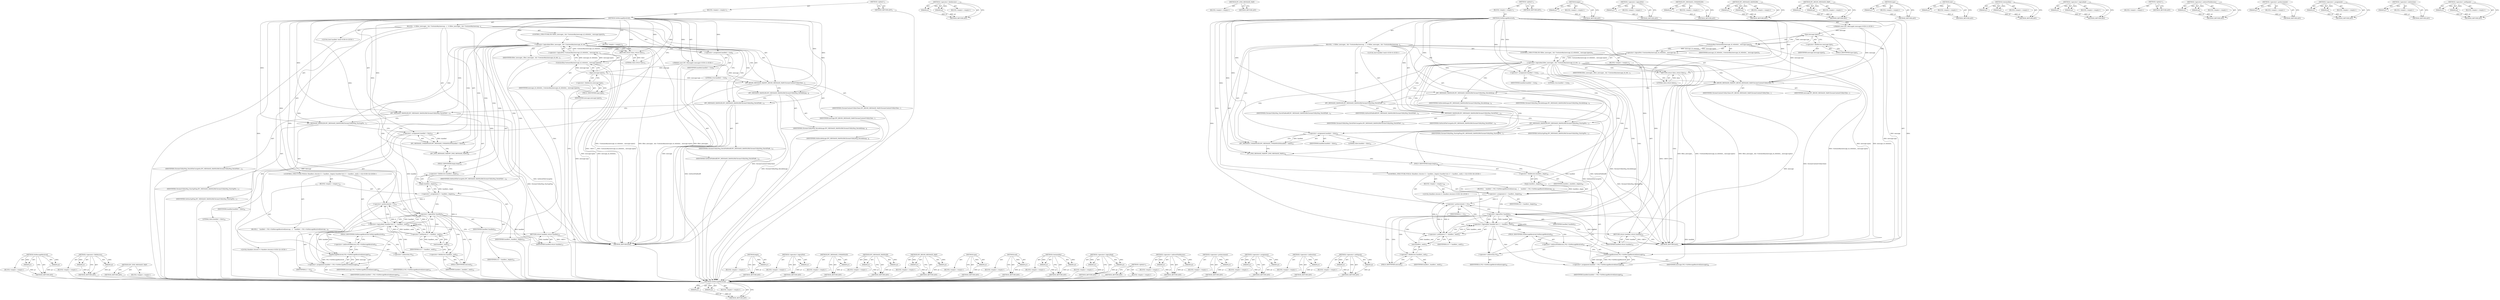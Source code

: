 digraph "&lt;operator&gt;.notEquals" {
vulnerable_162 [label=<(METHOD,OnMessageReceived)>];
vulnerable_163 [label=<(PARAM,p1)>];
vulnerable_164 [label=<(PARAM,p2)>];
vulnerable_165 [label=<(BLOCK,&lt;empty&gt;,&lt;empty&gt;)>];
vulnerable_166 [label=<(METHOD_RETURN,ANY)>];
vulnerable_118 [label=<(METHOD,&lt;operator&gt;.fieldAccess)>];
vulnerable_119 [label=<(PARAM,p1)>];
vulnerable_120 [label=<(PARAM,p2)>];
vulnerable_121 [label=<(BLOCK,&lt;empty&gt;,&lt;empty&gt;)>];
vulnerable_122 [label=<(METHOD_RETURN,ANY)>];
vulnerable_142 [label=<(METHOD,IPC_END_MESSAGE_MAP)>];
vulnerable_143 [label=<(BLOCK,&lt;empty&gt;,&lt;empty&gt;)>];
vulnerable_144 [label=<(METHOD_RETURN,ANY)>];
vulnerable_6 [label=<(METHOD,&lt;global&gt;)<SUB>1</SUB>>];
vulnerable_7 [label=<(BLOCK,&lt;empty&gt;,&lt;empty&gt;)<SUB>1</SUB>>];
vulnerable_8 [label=<(METHOD,OnMessageReceived)<SUB>1</SUB>>];
vulnerable_9 [label="<(PARAM,const IPC::Message&amp; message)<SUB>2</SUB>>"];
vulnerable_10 [label=<(BLOCK,{
  if (filter_messages_ &amp;&amp; !ContainsKey(messag...,{
  if (filter_messages_ &amp;&amp; !ContainsKey(messag...)<SUB>2</SUB>>];
vulnerable_11 [label=<(CONTROL_STRUCTURE,IF,if (filter_messages_ &amp;&amp; !ContainsKey(message_id_whitelist_, message.type())))<SUB>3</SUB>>];
vulnerable_12 [label=<(&lt;operator&gt;.logicalAnd,filter_messages_ &amp;&amp; !ContainsKey(message_id_whi...)<SUB>3</SUB>>];
vulnerable_13 [label=<(IDENTIFIER,filter_messages_,filter_messages_ &amp;&amp; !ContainsKey(message_id_whi...)<SUB>3</SUB>>];
vulnerable_14 [label=<(&lt;operator&gt;.logicalNot,!ContainsKey(message_id_whitelist_, message.typ...)<SUB>3</SUB>>];
vulnerable_15 [label=<(ContainsKey,ContainsKey(message_id_whitelist_, message.type()))<SUB>3</SUB>>];
vulnerable_16 [label=<(IDENTIFIER,message_id_whitelist_,ContainsKey(message_id_whitelist_, message.type()))<SUB>3</SUB>>];
vulnerable_17 [label=<(type,message.type())<SUB>3</SUB>>];
vulnerable_18 [label=<(&lt;operator&gt;.fieldAccess,message.type)<SUB>3</SUB>>];
vulnerable_19 [label=<(IDENTIFIER,message,message.type())<SUB>3</SUB>>];
vulnerable_20 [label=<(FIELD_IDENTIFIER,type,type)<SUB>3</SUB>>];
vulnerable_21 [label=<(BLOCK,&lt;empty&gt;,&lt;empty&gt;)<SUB>4</SUB>>];
vulnerable_22 [label=<(RETURN,return false;,return false;)<SUB>4</SUB>>];
vulnerable_23 [label=<(LITERAL,false,return false;)<SUB>4</SUB>>];
vulnerable_24 [label="<(LOCAL,bool handled: bool)<SUB>6</SUB>>"];
vulnerable_25 [label=<(&lt;operator&gt;.assignment,handled = true)<SUB>6</SUB>>];
vulnerable_26 [label=<(IDENTIFIER,handled,handled = true)<SUB>6</SUB>>];
vulnerable_27 [label=<(LITERAL,true,handled = true)<SUB>6</SUB>>];
vulnerable_28 [label=<(IPC_BEGIN_MESSAGE_MAP,IPC_BEGIN_MESSAGE_MAP(ChromeContentUtilityClien...)<SUB>7</SUB>>];
vulnerable_29 [label=<(IDENTIFIER,ChromeContentUtilityClient,IPC_BEGIN_MESSAGE_MAP(ChromeContentUtilityClien...)<SUB>7</SUB>>];
vulnerable_30 [label=<(IDENTIFIER,message,IPC_BEGIN_MESSAGE_MAP(ChromeContentUtilityClien...)<SUB>7</SUB>>];
vulnerable_31 [label=<(IPC_MESSAGE_HANDLER,IPC_MESSAGE_HANDLER(ChromeUtilityMsg_DecodeImag...)<SUB>8</SUB>>];
vulnerable_32 [label=<(IDENTIFIER,ChromeUtilityMsg_DecodeImage,IPC_MESSAGE_HANDLER(ChromeUtilityMsg_DecodeImag...)<SUB>8</SUB>>];
vulnerable_33 [label=<(IDENTIFIER,OnDecodeImage,IPC_MESSAGE_HANDLER(ChromeUtilityMsg_DecodeImag...)<SUB>8</SUB>>];
vulnerable_34 [label=<(IPC_MESSAGE_HANDLER,IPC_MESSAGE_HANDLER(ChromeUtilityMsg_PatchFileB...)<SUB>13</SUB>>];
vulnerable_35 [label=<(IDENTIFIER,ChromeUtilityMsg_PatchFileBsdiff,IPC_MESSAGE_HANDLER(ChromeUtilityMsg_PatchFileB...)<SUB>13</SUB>>];
vulnerable_36 [label=<(IDENTIFIER,OnPatchFileBsdiff,IPC_MESSAGE_HANDLER(ChromeUtilityMsg_PatchFileB...)<SUB>14</SUB>>];
vulnerable_37 [label=<(IPC_MESSAGE_HANDLER,IPC_MESSAGE_HANDLER(ChromeUtilityMsg_PatchFileC...)<SUB>15</SUB>>];
vulnerable_38 [label=<(IDENTIFIER,ChromeUtilityMsg_PatchFileCourgette,IPC_MESSAGE_HANDLER(ChromeUtilityMsg_PatchFileC...)<SUB>15</SUB>>];
vulnerable_39 [label=<(IDENTIFIER,OnPatchFileCourgette,IPC_MESSAGE_HANDLER(ChromeUtilityMsg_PatchFileC...)<SUB>16</SUB>>];
vulnerable_40 [label=<(IPC_MESSAGE_HANDLER,IPC_MESSAGE_HANDLER(ChromeUtilityMsg_StartupPin...)<SUB>17</SUB>>];
vulnerable_41 [label=<(IDENTIFIER,ChromeUtilityMsg_StartupPing,IPC_MESSAGE_HANDLER(ChromeUtilityMsg_StartupPin...)<SUB>17</SUB>>];
vulnerable_42 [label=<(IDENTIFIER,OnStartupPing,IPC_MESSAGE_HANDLER(ChromeUtilityMsg_StartupPin...)<SUB>17</SUB>>];
vulnerable_43 [label=<(IPC_MESSAGE_UNHANDLED,IPC_MESSAGE_UNHANDLED(handled = false))<SUB>29</SUB>>];
vulnerable_44 [label=<(&lt;operator&gt;.assignment,handled = false)<SUB>29</SUB>>];
vulnerable_45 [label=<(IDENTIFIER,handled,handled = false)<SUB>29</SUB>>];
vulnerable_46 [label=<(LITERAL,false,handled = false)<SUB>29</SUB>>];
vulnerable_47 [label=<(IPC_END_MESSAGE_MAP,IPC_END_MESSAGE_MAP())<SUB>30</SUB>>];
vulnerable_48 [label="<(CONTROL_STRUCTURE,FOR,for (Handlers::iterator it = handlers_.begin();!handled &amp;&amp; it != handlers_.end();++it))<SUB>32</SUB>>"];
vulnerable_49 [label=<(BLOCK,&lt;empty&gt;,&lt;empty&gt;)<SUB>32</SUB>>];
vulnerable_50 [label="<(LOCAL,Handlers.iterator it: Handlers.iterator)<SUB>32</SUB>>"];
vulnerable_51 [label=<(&lt;operator&gt;.assignment,it = handlers_.begin())<SUB>32</SUB>>];
vulnerable_52 [label=<(IDENTIFIER,it,it = handlers_.begin())<SUB>32</SUB>>];
vulnerable_53 [label=<(begin,handlers_.begin())<SUB>32</SUB>>];
vulnerable_54 [label=<(&lt;operator&gt;.fieldAccess,handlers_.begin)<SUB>32</SUB>>];
vulnerable_55 [label=<(IDENTIFIER,handlers_,handlers_.begin())<SUB>32</SUB>>];
vulnerable_56 [label=<(FIELD_IDENTIFIER,begin,begin)<SUB>32</SUB>>];
vulnerable_57 [label=<(&lt;operator&gt;.logicalAnd,!handled &amp;&amp; it != handlers_.end())<SUB>33</SUB>>];
vulnerable_58 [label=<(&lt;operator&gt;.logicalNot,!handled)<SUB>33</SUB>>];
vulnerable_59 [label=<(IDENTIFIER,handled,!handled)<SUB>33</SUB>>];
vulnerable_60 [label=<(&lt;operator&gt;.notEquals,it != handlers_.end())<SUB>33</SUB>>];
vulnerable_61 [label=<(IDENTIFIER,it,it != handlers_.end())<SUB>33</SUB>>];
vulnerable_62 [label=<(end,handlers_.end())<SUB>33</SUB>>];
vulnerable_63 [label=<(&lt;operator&gt;.fieldAccess,handlers_.end)<SUB>33</SUB>>];
vulnerable_64 [label=<(IDENTIFIER,handlers_,handlers_.end())<SUB>33</SUB>>];
vulnerable_65 [label=<(FIELD_IDENTIFIER,end,end)<SUB>33</SUB>>];
vulnerable_66 [label=<(&lt;operator&gt;.preIncrement,++it)<SUB>33</SUB>>];
vulnerable_67 [label=<(IDENTIFIER,it,++it)<SUB>33</SUB>>];
vulnerable_68 [label=<(BLOCK,{
    handled = (*it)-&gt;OnMessageReceived(messag...,{
    handled = (*it)-&gt;OnMessageReceived(messag...)<SUB>33</SUB>>];
vulnerable_69 [label=<(&lt;operator&gt;.assignment,handled = (*it)-&gt;OnMessageReceived(message))<SUB>34</SUB>>];
vulnerable_70 [label=<(IDENTIFIER,handled,handled = (*it)-&gt;OnMessageReceived(message))<SUB>34</SUB>>];
vulnerable_71 [label=<(OnMessageReceived,(*it)-&gt;OnMessageReceived(message))<SUB>34</SUB>>];
vulnerable_72 [label=<(&lt;operator&gt;.indirectFieldAccess,(*it)-&gt;OnMessageReceived)<SUB>34</SUB>>];
vulnerable_73 [label=<(&lt;operator&gt;.indirection,*it)<SUB>34</SUB>>];
vulnerable_74 [label=<(IDENTIFIER,it,(*it)-&gt;OnMessageReceived(message))<SUB>34</SUB>>];
vulnerable_75 [label=<(FIELD_IDENTIFIER,OnMessageReceived,OnMessageReceived)<SUB>34</SUB>>];
vulnerable_76 [label=<(IDENTIFIER,message,(*it)-&gt;OnMessageReceived(message))<SUB>34</SUB>>];
vulnerable_77 [label=<(RETURN,return handled;,return handled;)<SUB>37</SUB>>];
vulnerable_78 [label=<(IDENTIFIER,handled,return handled;)<SUB>37</SUB>>];
vulnerable_79 [label=<(METHOD_RETURN,bool)<SUB>1</SUB>>];
vulnerable_81 [label=<(METHOD_RETURN,ANY)<SUB>1</SUB>>];
vulnerable_145 [label=<(METHOD,begin)>];
vulnerable_146 [label=<(PARAM,p1)>];
vulnerable_147 [label=<(BLOCK,&lt;empty&gt;,&lt;empty&gt;)>];
vulnerable_148 [label=<(METHOD_RETURN,ANY)>];
vulnerable_105 [label=<(METHOD,&lt;operator&gt;.logicalNot)>];
vulnerable_106 [label=<(PARAM,p1)>];
vulnerable_107 [label=<(BLOCK,&lt;empty&gt;,&lt;empty&gt;)>];
vulnerable_108 [label=<(METHOD_RETURN,ANY)>];
vulnerable_138 [label=<(METHOD,IPC_MESSAGE_UNHANDLED)>];
vulnerable_139 [label=<(PARAM,p1)>];
vulnerable_140 [label=<(BLOCK,&lt;empty&gt;,&lt;empty&gt;)>];
vulnerable_141 [label=<(METHOD_RETURN,ANY)>];
vulnerable_133 [label=<(METHOD,IPC_MESSAGE_HANDLER)>];
vulnerable_134 [label=<(PARAM,p1)>];
vulnerable_135 [label=<(PARAM,p2)>];
vulnerable_136 [label=<(BLOCK,&lt;empty&gt;,&lt;empty&gt;)>];
vulnerable_137 [label=<(METHOD_RETURN,ANY)>];
vulnerable_128 [label=<(METHOD,IPC_BEGIN_MESSAGE_MAP)>];
vulnerable_129 [label=<(PARAM,p1)>];
vulnerable_130 [label=<(PARAM,p2)>];
vulnerable_131 [label=<(BLOCK,&lt;empty&gt;,&lt;empty&gt;)>];
vulnerable_132 [label=<(METHOD_RETURN,ANY)>];
vulnerable_114 [label=<(METHOD,type)>];
vulnerable_115 [label=<(PARAM,p1)>];
vulnerable_116 [label=<(BLOCK,&lt;empty&gt;,&lt;empty&gt;)>];
vulnerable_117 [label=<(METHOD_RETURN,ANY)>];
vulnerable_154 [label=<(METHOD,end)>];
vulnerable_155 [label=<(PARAM,p1)>];
vulnerable_156 [label=<(BLOCK,&lt;empty&gt;,&lt;empty&gt;)>];
vulnerable_157 [label=<(METHOD_RETURN,ANY)>];
vulnerable_109 [label=<(METHOD,ContainsKey)>];
vulnerable_110 [label=<(PARAM,p1)>];
vulnerable_111 [label=<(PARAM,p2)>];
vulnerable_112 [label=<(BLOCK,&lt;empty&gt;,&lt;empty&gt;)>];
vulnerable_113 [label=<(METHOD_RETURN,ANY)>];
vulnerable_100 [label=<(METHOD,&lt;operator&gt;.logicalAnd)>];
vulnerable_101 [label=<(PARAM,p1)>];
vulnerable_102 [label=<(PARAM,p2)>];
vulnerable_103 [label=<(BLOCK,&lt;empty&gt;,&lt;empty&gt;)>];
vulnerable_104 [label=<(METHOD_RETURN,ANY)>];
vulnerable_94 [label=<(METHOD,&lt;global&gt;)<SUB>1</SUB>>];
vulnerable_95 [label=<(BLOCK,&lt;empty&gt;,&lt;empty&gt;)>];
vulnerable_96 [label=<(METHOD_RETURN,ANY)>];
vulnerable_167 [label=<(METHOD,&lt;operator&gt;.indirectFieldAccess)>];
vulnerable_168 [label=<(PARAM,p1)>];
vulnerable_169 [label=<(PARAM,p2)>];
vulnerable_170 [label=<(BLOCK,&lt;empty&gt;,&lt;empty&gt;)>];
vulnerable_171 [label=<(METHOD_RETURN,ANY)>];
vulnerable_158 [label=<(METHOD,&lt;operator&gt;.preIncrement)>];
vulnerable_159 [label=<(PARAM,p1)>];
vulnerable_160 [label=<(BLOCK,&lt;empty&gt;,&lt;empty&gt;)>];
vulnerable_161 [label=<(METHOD_RETURN,ANY)>];
vulnerable_123 [label=<(METHOD,&lt;operator&gt;.assignment)>];
vulnerable_124 [label=<(PARAM,p1)>];
vulnerable_125 [label=<(PARAM,p2)>];
vulnerable_126 [label=<(BLOCK,&lt;empty&gt;,&lt;empty&gt;)>];
vulnerable_127 [label=<(METHOD_RETURN,ANY)>];
vulnerable_172 [label=<(METHOD,&lt;operator&gt;.indirection)>];
vulnerable_173 [label=<(PARAM,p1)>];
vulnerable_174 [label=<(BLOCK,&lt;empty&gt;,&lt;empty&gt;)>];
vulnerable_175 [label=<(METHOD_RETURN,ANY)>];
vulnerable_149 [label=<(METHOD,&lt;operator&gt;.notEquals)>];
vulnerable_150 [label=<(PARAM,p1)>];
vulnerable_151 [label=<(PARAM,p2)>];
vulnerable_152 [label=<(BLOCK,&lt;empty&gt;,&lt;empty&gt;)>];
vulnerable_153 [label=<(METHOD_RETURN,ANY)>];
fixed_162 [label=<(METHOD,OnMessageReceived)>];
fixed_163 [label=<(PARAM,p1)>];
fixed_164 [label=<(PARAM,p2)>];
fixed_165 [label=<(BLOCK,&lt;empty&gt;,&lt;empty&gt;)>];
fixed_166 [label=<(METHOD_RETURN,ANY)>];
fixed_118 [label=<(METHOD,&lt;operator&gt;.fieldAccess)>];
fixed_119 [label=<(PARAM,p1)>];
fixed_120 [label=<(PARAM,p2)>];
fixed_121 [label=<(BLOCK,&lt;empty&gt;,&lt;empty&gt;)>];
fixed_122 [label=<(METHOD_RETURN,ANY)>];
fixed_142 [label=<(METHOD,IPC_END_MESSAGE_MAP)>];
fixed_143 [label=<(BLOCK,&lt;empty&gt;,&lt;empty&gt;)>];
fixed_144 [label=<(METHOD_RETURN,ANY)>];
fixed_6 [label=<(METHOD,&lt;global&gt;)<SUB>1</SUB>>];
fixed_7 [label=<(BLOCK,&lt;empty&gt;,&lt;empty&gt;)<SUB>1</SUB>>];
fixed_8 [label=<(METHOD,OnMessageReceived)<SUB>1</SUB>>];
fixed_9 [label="<(PARAM,const IPC::Message&amp; message)<SUB>2</SUB>>"];
fixed_10 [label=<(BLOCK,{
  if (filter_messages_ &amp;&amp; !ContainsKey(messag...,{
  if (filter_messages_ &amp;&amp; !ContainsKey(messag...)<SUB>2</SUB>>];
fixed_11 [label=<(CONTROL_STRUCTURE,IF,if (filter_messages_ &amp;&amp; !ContainsKey(message_id_whitelist_, message.type())))<SUB>3</SUB>>];
fixed_12 [label=<(&lt;operator&gt;.logicalAnd,filter_messages_ &amp;&amp; !ContainsKey(message_id_whi...)<SUB>3</SUB>>];
fixed_13 [label=<(IDENTIFIER,filter_messages_,filter_messages_ &amp;&amp; !ContainsKey(message_id_whi...)<SUB>3</SUB>>];
fixed_14 [label=<(&lt;operator&gt;.logicalNot,!ContainsKey(message_id_whitelist_, message.typ...)<SUB>3</SUB>>];
fixed_15 [label=<(ContainsKey,ContainsKey(message_id_whitelist_, message.type()))<SUB>3</SUB>>];
fixed_16 [label=<(IDENTIFIER,message_id_whitelist_,ContainsKey(message_id_whitelist_, message.type()))<SUB>3</SUB>>];
fixed_17 [label=<(type,message.type())<SUB>3</SUB>>];
fixed_18 [label=<(&lt;operator&gt;.fieldAccess,message.type)<SUB>3</SUB>>];
fixed_19 [label=<(IDENTIFIER,message,message.type())<SUB>3</SUB>>];
fixed_20 [label=<(FIELD_IDENTIFIER,type,type)<SUB>3</SUB>>];
fixed_21 [label=<(BLOCK,&lt;empty&gt;,&lt;empty&gt;)<SUB>4</SUB>>];
fixed_22 [label=<(RETURN,return false;,return false;)<SUB>4</SUB>>];
fixed_23 [label=<(LITERAL,false,return false;)<SUB>4</SUB>>];
fixed_24 [label="<(LOCAL,bool handled: bool)<SUB>6</SUB>>"];
fixed_25 [label=<(&lt;operator&gt;.assignment,handled = true)<SUB>6</SUB>>];
fixed_26 [label=<(IDENTIFIER,handled,handled = true)<SUB>6</SUB>>];
fixed_27 [label=<(LITERAL,true,handled = true)<SUB>6</SUB>>];
fixed_28 [label=<(IPC_BEGIN_MESSAGE_MAP,IPC_BEGIN_MESSAGE_MAP(ChromeContentUtilityClien...)<SUB>7</SUB>>];
fixed_29 [label=<(IDENTIFIER,ChromeContentUtilityClient,IPC_BEGIN_MESSAGE_MAP(ChromeContentUtilityClien...)<SUB>7</SUB>>];
fixed_30 [label=<(IDENTIFIER,message,IPC_BEGIN_MESSAGE_MAP(ChromeContentUtilityClien...)<SUB>7</SUB>>];
fixed_31 [label=<(IPC_MESSAGE_HANDLER,IPC_MESSAGE_HANDLER(ChromeUtilityMsg_DecodeImag...)<SUB>8</SUB>>];
fixed_32 [label=<(IDENTIFIER,ChromeUtilityMsg_DecodeImage,IPC_MESSAGE_HANDLER(ChromeUtilityMsg_DecodeImag...)<SUB>8</SUB>>];
fixed_33 [label=<(IDENTIFIER,OnDecodeImage,IPC_MESSAGE_HANDLER(ChromeUtilityMsg_DecodeImag...)<SUB>8</SUB>>];
fixed_34 [label=<(IPC_MESSAGE_HANDLER,IPC_MESSAGE_HANDLER(ChromeUtilityMsg_PatchFileB...)<SUB>13</SUB>>];
fixed_35 [label=<(IDENTIFIER,ChromeUtilityMsg_PatchFileBsdiff,IPC_MESSAGE_HANDLER(ChromeUtilityMsg_PatchFileB...)<SUB>13</SUB>>];
fixed_36 [label=<(IDENTIFIER,OnPatchFileBsdiff,IPC_MESSAGE_HANDLER(ChromeUtilityMsg_PatchFileB...)<SUB>14</SUB>>];
fixed_37 [label=<(IPC_MESSAGE_HANDLER,IPC_MESSAGE_HANDLER(ChromeUtilityMsg_PatchFileC...)<SUB>15</SUB>>];
fixed_38 [label=<(IDENTIFIER,ChromeUtilityMsg_PatchFileCourgette,IPC_MESSAGE_HANDLER(ChromeUtilityMsg_PatchFileC...)<SUB>15</SUB>>];
fixed_39 [label=<(IDENTIFIER,OnPatchFileCourgette,IPC_MESSAGE_HANDLER(ChromeUtilityMsg_PatchFileC...)<SUB>16</SUB>>];
fixed_40 [label=<(IPC_MESSAGE_HANDLER,IPC_MESSAGE_HANDLER(ChromeUtilityMsg_StartupPin...)<SUB>17</SUB>>];
fixed_41 [label=<(IDENTIFIER,ChromeUtilityMsg_StartupPing,IPC_MESSAGE_HANDLER(ChromeUtilityMsg_StartupPin...)<SUB>17</SUB>>];
fixed_42 [label=<(IDENTIFIER,OnStartupPing,IPC_MESSAGE_HANDLER(ChromeUtilityMsg_StartupPin...)<SUB>17</SUB>>];
fixed_43 [label=<(IPC_MESSAGE_UNHANDLED,IPC_MESSAGE_UNHANDLED(handled = false))<SUB>33</SUB>>];
fixed_44 [label=<(&lt;operator&gt;.assignment,handled = false)<SUB>33</SUB>>];
fixed_45 [label=<(IDENTIFIER,handled,handled = false)<SUB>33</SUB>>];
fixed_46 [label=<(LITERAL,false,handled = false)<SUB>33</SUB>>];
fixed_47 [label=<(IPC_END_MESSAGE_MAP,IPC_END_MESSAGE_MAP())<SUB>34</SUB>>];
fixed_48 [label="<(CONTROL_STRUCTURE,FOR,for (Handlers::iterator it = handlers_.begin();!handled &amp;&amp; it != handlers_.end();++it))<SUB>36</SUB>>"];
fixed_49 [label=<(BLOCK,&lt;empty&gt;,&lt;empty&gt;)<SUB>36</SUB>>];
fixed_50 [label="<(LOCAL,Handlers.iterator it: Handlers.iterator)<SUB>36</SUB>>"];
fixed_51 [label=<(&lt;operator&gt;.assignment,it = handlers_.begin())<SUB>36</SUB>>];
fixed_52 [label=<(IDENTIFIER,it,it = handlers_.begin())<SUB>36</SUB>>];
fixed_53 [label=<(begin,handlers_.begin())<SUB>36</SUB>>];
fixed_54 [label=<(&lt;operator&gt;.fieldAccess,handlers_.begin)<SUB>36</SUB>>];
fixed_55 [label=<(IDENTIFIER,handlers_,handlers_.begin())<SUB>36</SUB>>];
fixed_56 [label=<(FIELD_IDENTIFIER,begin,begin)<SUB>36</SUB>>];
fixed_57 [label=<(&lt;operator&gt;.logicalAnd,!handled &amp;&amp; it != handlers_.end())<SUB>37</SUB>>];
fixed_58 [label=<(&lt;operator&gt;.logicalNot,!handled)<SUB>37</SUB>>];
fixed_59 [label=<(IDENTIFIER,handled,!handled)<SUB>37</SUB>>];
fixed_60 [label=<(&lt;operator&gt;.notEquals,it != handlers_.end())<SUB>37</SUB>>];
fixed_61 [label=<(IDENTIFIER,it,it != handlers_.end())<SUB>37</SUB>>];
fixed_62 [label=<(end,handlers_.end())<SUB>37</SUB>>];
fixed_63 [label=<(&lt;operator&gt;.fieldAccess,handlers_.end)<SUB>37</SUB>>];
fixed_64 [label=<(IDENTIFIER,handlers_,handlers_.end())<SUB>37</SUB>>];
fixed_65 [label=<(FIELD_IDENTIFIER,end,end)<SUB>37</SUB>>];
fixed_66 [label=<(&lt;operator&gt;.preIncrement,++it)<SUB>37</SUB>>];
fixed_67 [label=<(IDENTIFIER,it,++it)<SUB>37</SUB>>];
fixed_68 [label=<(BLOCK,{
    handled = (*it)-&gt;OnMessageReceived(messag...,{
    handled = (*it)-&gt;OnMessageReceived(messag...)<SUB>37</SUB>>];
fixed_69 [label=<(&lt;operator&gt;.assignment,handled = (*it)-&gt;OnMessageReceived(message))<SUB>38</SUB>>];
fixed_70 [label=<(IDENTIFIER,handled,handled = (*it)-&gt;OnMessageReceived(message))<SUB>38</SUB>>];
fixed_71 [label=<(OnMessageReceived,(*it)-&gt;OnMessageReceived(message))<SUB>38</SUB>>];
fixed_72 [label=<(&lt;operator&gt;.indirectFieldAccess,(*it)-&gt;OnMessageReceived)<SUB>38</SUB>>];
fixed_73 [label=<(&lt;operator&gt;.indirection,*it)<SUB>38</SUB>>];
fixed_74 [label=<(IDENTIFIER,it,(*it)-&gt;OnMessageReceived(message))<SUB>38</SUB>>];
fixed_75 [label=<(FIELD_IDENTIFIER,OnMessageReceived,OnMessageReceived)<SUB>38</SUB>>];
fixed_76 [label=<(IDENTIFIER,message,(*it)-&gt;OnMessageReceived(message))<SUB>38</SUB>>];
fixed_77 [label=<(RETURN,return handled;,return handled;)<SUB>41</SUB>>];
fixed_78 [label=<(IDENTIFIER,handled,return handled;)<SUB>41</SUB>>];
fixed_79 [label=<(METHOD_RETURN,bool)<SUB>1</SUB>>];
fixed_81 [label=<(METHOD_RETURN,ANY)<SUB>1</SUB>>];
fixed_145 [label=<(METHOD,begin)>];
fixed_146 [label=<(PARAM,p1)>];
fixed_147 [label=<(BLOCK,&lt;empty&gt;,&lt;empty&gt;)>];
fixed_148 [label=<(METHOD_RETURN,ANY)>];
fixed_105 [label=<(METHOD,&lt;operator&gt;.logicalNot)>];
fixed_106 [label=<(PARAM,p1)>];
fixed_107 [label=<(BLOCK,&lt;empty&gt;,&lt;empty&gt;)>];
fixed_108 [label=<(METHOD_RETURN,ANY)>];
fixed_138 [label=<(METHOD,IPC_MESSAGE_UNHANDLED)>];
fixed_139 [label=<(PARAM,p1)>];
fixed_140 [label=<(BLOCK,&lt;empty&gt;,&lt;empty&gt;)>];
fixed_141 [label=<(METHOD_RETURN,ANY)>];
fixed_133 [label=<(METHOD,IPC_MESSAGE_HANDLER)>];
fixed_134 [label=<(PARAM,p1)>];
fixed_135 [label=<(PARAM,p2)>];
fixed_136 [label=<(BLOCK,&lt;empty&gt;,&lt;empty&gt;)>];
fixed_137 [label=<(METHOD_RETURN,ANY)>];
fixed_128 [label=<(METHOD,IPC_BEGIN_MESSAGE_MAP)>];
fixed_129 [label=<(PARAM,p1)>];
fixed_130 [label=<(PARAM,p2)>];
fixed_131 [label=<(BLOCK,&lt;empty&gt;,&lt;empty&gt;)>];
fixed_132 [label=<(METHOD_RETURN,ANY)>];
fixed_114 [label=<(METHOD,type)>];
fixed_115 [label=<(PARAM,p1)>];
fixed_116 [label=<(BLOCK,&lt;empty&gt;,&lt;empty&gt;)>];
fixed_117 [label=<(METHOD_RETURN,ANY)>];
fixed_154 [label=<(METHOD,end)>];
fixed_155 [label=<(PARAM,p1)>];
fixed_156 [label=<(BLOCK,&lt;empty&gt;,&lt;empty&gt;)>];
fixed_157 [label=<(METHOD_RETURN,ANY)>];
fixed_109 [label=<(METHOD,ContainsKey)>];
fixed_110 [label=<(PARAM,p1)>];
fixed_111 [label=<(PARAM,p2)>];
fixed_112 [label=<(BLOCK,&lt;empty&gt;,&lt;empty&gt;)>];
fixed_113 [label=<(METHOD_RETURN,ANY)>];
fixed_100 [label=<(METHOD,&lt;operator&gt;.logicalAnd)>];
fixed_101 [label=<(PARAM,p1)>];
fixed_102 [label=<(PARAM,p2)>];
fixed_103 [label=<(BLOCK,&lt;empty&gt;,&lt;empty&gt;)>];
fixed_104 [label=<(METHOD_RETURN,ANY)>];
fixed_94 [label=<(METHOD,&lt;global&gt;)<SUB>1</SUB>>];
fixed_95 [label=<(BLOCK,&lt;empty&gt;,&lt;empty&gt;)>];
fixed_96 [label=<(METHOD_RETURN,ANY)>];
fixed_167 [label=<(METHOD,&lt;operator&gt;.indirectFieldAccess)>];
fixed_168 [label=<(PARAM,p1)>];
fixed_169 [label=<(PARAM,p2)>];
fixed_170 [label=<(BLOCK,&lt;empty&gt;,&lt;empty&gt;)>];
fixed_171 [label=<(METHOD_RETURN,ANY)>];
fixed_158 [label=<(METHOD,&lt;operator&gt;.preIncrement)>];
fixed_159 [label=<(PARAM,p1)>];
fixed_160 [label=<(BLOCK,&lt;empty&gt;,&lt;empty&gt;)>];
fixed_161 [label=<(METHOD_RETURN,ANY)>];
fixed_123 [label=<(METHOD,&lt;operator&gt;.assignment)>];
fixed_124 [label=<(PARAM,p1)>];
fixed_125 [label=<(PARAM,p2)>];
fixed_126 [label=<(BLOCK,&lt;empty&gt;,&lt;empty&gt;)>];
fixed_127 [label=<(METHOD_RETURN,ANY)>];
fixed_172 [label=<(METHOD,&lt;operator&gt;.indirection)>];
fixed_173 [label=<(PARAM,p1)>];
fixed_174 [label=<(BLOCK,&lt;empty&gt;,&lt;empty&gt;)>];
fixed_175 [label=<(METHOD_RETURN,ANY)>];
fixed_149 [label=<(METHOD,&lt;operator&gt;.notEquals)>];
fixed_150 [label=<(PARAM,p1)>];
fixed_151 [label=<(PARAM,p2)>];
fixed_152 [label=<(BLOCK,&lt;empty&gt;,&lt;empty&gt;)>];
fixed_153 [label=<(METHOD_RETURN,ANY)>];
vulnerable_162 -> vulnerable_163  [key=0, label="AST: "];
vulnerable_162 -> vulnerable_163  [key=1, label="DDG: "];
vulnerable_162 -> vulnerable_165  [key=0, label="AST: "];
vulnerable_162 -> vulnerable_164  [key=0, label="AST: "];
vulnerable_162 -> vulnerable_164  [key=1, label="DDG: "];
vulnerable_162 -> vulnerable_166  [key=0, label="AST: "];
vulnerable_162 -> vulnerable_166  [key=1, label="CFG: "];
vulnerable_163 -> vulnerable_166  [key=0, label="DDG: p1"];
vulnerable_164 -> vulnerable_166  [key=0, label="DDG: p2"];
vulnerable_165 -> fixed_162  [key=0];
vulnerable_166 -> fixed_162  [key=0];
vulnerable_118 -> vulnerable_119  [key=0, label="AST: "];
vulnerable_118 -> vulnerable_119  [key=1, label="DDG: "];
vulnerable_118 -> vulnerable_121  [key=0, label="AST: "];
vulnerable_118 -> vulnerable_120  [key=0, label="AST: "];
vulnerable_118 -> vulnerable_120  [key=1, label="DDG: "];
vulnerable_118 -> vulnerable_122  [key=0, label="AST: "];
vulnerable_118 -> vulnerable_122  [key=1, label="CFG: "];
vulnerable_119 -> vulnerable_122  [key=0, label="DDG: p1"];
vulnerable_120 -> vulnerable_122  [key=0, label="DDG: p2"];
vulnerable_121 -> fixed_162  [key=0];
vulnerable_122 -> fixed_162  [key=0];
vulnerable_142 -> vulnerable_143  [key=0, label="AST: "];
vulnerable_142 -> vulnerable_144  [key=0, label="AST: "];
vulnerable_142 -> vulnerable_144  [key=1, label="CFG: "];
vulnerable_143 -> fixed_162  [key=0];
vulnerable_144 -> fixed_162  [key=0];
vulnerable_6 -> vulnerable_7  [key=0, label="AST: "];
vulnerable_6 -> vulnerable_81  [key=0, label="AST: "];
vulnerable_6 -> vulnerable_81  [key=1, label="CFG: "];
vulnerable_7 -> vulnerable_8  [key=0, label="AST: "];
vulnerable_8 -> vulnerable_9  [key=0, label="AST: "];
vulnerable_8 -> vulnerable_9  [key=1, label="DDG: "];
vulnerable_8 -> vulnerable_10  [key=0, label="AST: "];
vulnerable_8 -> vulnerable_79  [key=0, label="AST: "];
vulnerable_8 -> vulnerable_12  [key=0, label="CFG: "];
vulnerable_8 -> vulnerable_12  [key=1, label="DDG: "];
vulnerable_8 -> vulnerable_20  [key=0, label="CFG: "];
vulnerable_8 -> vulnerable_25  [key=0, label="DDG: "];
vulnerable_8 -> vulnerable_47  [key=0, label="DDG: "];
vulnerable_8 -> vulnerable_28  [key=0, label="DDG: "];
vulnerable_8 -> vulnerable_31  [key=0, label="DDG: "];
vulnerable_8 -> vulnerable_34  [key=0, label="DDG: "];
vulnerable_8 -> vulnerable_37  [key=0, label="DDG: "];
vulnerable_8 -> vulnerable_40  [key=0, label="DDG: "];
vulnerable_8 -> vulnerable_43  [key=0, label="DDG: "];
vulnerable_8 -> vulnerable_78  [key=0, label="DDG: "];
vulnerable_8 -> vulnerable_22  [key=0, label="DDG: "];
vulnerable_8 -> vulnerable_44  [key=0, label="DDG: "];
vulnerable_8 -> vulnerable_66  [key=0, label="DDG: "];
vulnerable_8 -> vulnerable_23  [key=0, label="DDG: "];
vulnerable_8 -> vulnerable_58  [key=0, label="DDG: "];
vulnerable_8 -> vulnerable_60  [key=0, label="DDG: "];
vulnerable_8 -> vulnerable_15  [key=0, label="DDG: "];
vulnerable_8 -> vulnerable_71  [key=0, label="DDG: "];
vulnerable_9 -> vulnerable_79  [key=0, label="DDG: message"];
vulnerable_9 -> vulnerable_28  [key=0, label="DDG: message"];
vulnerable_9 -> vulnerable_17  [key=0, label="DDG: message"];
vulnerable_10 -> vulnerable_11  [key=0, label="AST: "];
vulnerable_10 -> vulnerable_24  [key=0, label="AST: "];
vulnerable_10 -> vulnerable_25  [key=0, label="AST: "];
vulnerable_10 -> vulnerable_28  [key=0, label="AST: "];
vulnerable_10 -> vulnerable_31  [key=0, label="AST: "];
vulnerable_10 -> vulnerable_34  [key=0, label="AST: "];
vulnerable_10 -> vulnerable_37  [key=0, label="AST: "];
vulnerable_10 -> vulnerable_40  [key=0, label="AST: "];
vulnerable_10 -> vulnerable_43  [key=0, label="AST: "];
vulnerable_10 -> vulnerable_47  [key=0, label="AST: "];
vulnerable_10 -> vulnerable_48  [key=0, label="AST: "];
vulnerable_10 -> vulnerable_77  [key=0, label="AST: "];
vulnerable_11 -> vulnerable_12  [key=0, label="AST: "];
vulnerable_11 -> vulnerable_21  [key=0, label="AST: "];
vulnerable_12 -> vulnerable_13  [key=0, label="AST: "];
vulnerable_12 -> vulnerable_14  [key=0, label="AST: "];
vulnerable_12 -> vulnerable_22  [key=0, label="CFG: "];
vulnerable_12 -> vulnerable_22  [key=1, label="CDG: "];
vulnerable_12 -> vulnerable_25  [key=0, label="CFG: "];
vulnerable_12 -> vulnerable_25  [key=1, label="CDG: "];
vulnerable_12 -> vulnerable_79  [key=0, label="DDG: !ContainsKey(message_id_whitelist_, message.type())"];
vulnerable_12 -> vulnerable_79  [key=1, label="DDG: filter_messages_ &amp;&amp; !ContainsKey(message_id_whitelist_, message.type())"];
vulnerable_12 -> vulnerable_79  [key=2, label="DDG: filter_messages_"];
vulnerable_12 -> vulnerable_47  [key=0, label="CDG: "];
vulnerable_12 -> vulnerable_34  [key=0, label="CDG: "];
vulnerable_12 -> vulnerable_77  [key=0, label="CDG: "];
vulnerable_12 -> vulnerable_51  [key=0, label="CDG: "];
vulnerable_12 -> vulnerable_57  [key=0, label="CDG: "];
vulnerable_12 -> vulnerable_28  [key=0, label="CDG: "];
vulnerable_12 -> vulnerable_37  [key=0, label="CDG: "];
vulnerable_12 -> vulnerable_56  [key=0, label="CDG: "];
vulnerable_12 -> vulnerable_40  [key=0, label="CDG: "];
vulnerable_12 -> vulnerable_44  [key=0, label="CDG: "];
vulnerable_12 -> vulnerable_54  [key=0, label="CDG: "];
vulnerable_12 -> vulnerable_43  [key=0, label="CDG: "];
vulnerable_12 -> vulnerable_58  [key=0, label="CDG: "];
vulnerable_12 -> vulnerable_53  [key=0, label="CDG: "];
vulnerable_12 -> vulnerable_31  [key=0, label="CDG: "];
vulnerable_13 -> fixed_162  [key=0];
vulnerable_14 -> vulnerable_15  [key=0, label="AST: "];
vulnerable_14 -> vulnerable_12  [key=0, label="CFG: "];
vulnerable_14 -> vulnerable_12  [key=1, label="DDG: ContainsKey(message_id_whitelist_, message.type())"];
vulnerable_14 -> vulnerable_79  [key=0, label="DDG: ContainsKey(message_id_whitelist_, message.type())"];
vulnerable_15 -> vulnerable_16  [key=0, label="AST: "];
vulnerable_15 -> vulnerable_17  [key=0, label="AST: "];
vulnerable_15 -> vulnerable_14  [key=0, label="CFG: "];
vulnerable_15 -> vulnerable_14  [key=1, label="DDG: message_id_whitelist_"];
vulnerable_15 -> vulnerable_14  [key=2, label="DDG: message.type()"];
vulnerable_15 -> vulnerable_79  [key=0, label="DDG: message.type()"];
vulnerable_15 -> vulnerable_79  [key=1, label="DDG: message_id_whitelist_"];
vulnerable_16 -> fixed_162  [key=0];
vulnerable_17 -> vulnerable_18  [key=0, label="AST: "];
vulnerable_17 -> vulnerable_15  [key=0, label="CFG: "];
vulnerable_17 -> vulnerable_15  [key=1, label="DDG: message.type"];
vulnerable_17 -> vulnerable_79  [key=0, label="DDG: message.type"];
vulnerable_17 -> vulnerable_28  [key=0, label="DDG: message.type"];
vulnerable_18 -> vulnerable_19  [key=0, label="AST: "];
vulnerable_18 -> vulnerable_20  [key=0, label="AST: "];
vulnerable_18 -> vulnerable_17  [key=0, label="CFG: "];
vulnerable_19 -> fixed_162  [key=0];
vulnerable_20 -> vulnerable_18  [key=0, label="CFG: "];
vulnerable_21 -> vulnerable_22  [key=0, label="AST: "];
vulnerable_22 -> vulnerable_23  [key=0, label="AST: "];
vulnerable_22 -> vulnerable_79  [key=0, label="CFG: "];
vulnerable_22 -> vulnerable_79  [key=1, label="DDG: &lt;RET&gt;"];
vulnerable_23 -> vulnerable_22  [key=0, label="DDG: false"];
vulnerable_24 -> fixed_162  [key=0];
vulnerable_25 -> vulnerable_26  [key=0, label="AST: "];
vulnerable_25 -> vulnerable_27  [key=0, label="AST: "];
vulnerable_25 -> vulnerable_28  [key=0, label="CFG: "];
vulnerable_26 -> fixed_162  [key=0];
vulnerable_27 -> fixed_162  [key=0];
vulnerable_28 -> vulnerable_29  [key=0, label="AST: "];
vulnerable_28 -> vulnerable_30  [key=0, label="AST: "];
vulnerable_28 -> vulnerable_31  [key=0, label="CFG: "];
vulnerable_28 -> vulnerable_79  [key=0, label="DDG: ChromeContentUtilityClient"];
vulnerable_28 -> vulnerable_71  [key=0, label="DDG: message"];
vulnerable_29 -> fixed_162  [key=0];
vulnerable_30 -> fixed_162  [key=0];
vulnerable_31 -> vulnerable_32  [key=0, label="AST: "];
vulnerable_31 -> vulnerable_33  [key=0, label="AST: "];
vulnerable_31 -> vulnerable_34  [key=0, label="CFG: "];
vulnerable_31 -> vulnerable_79  [key=0, label="DDG: ChromeUtilityMsg_DecodeImage"];
vulnerable_32 -> fixed_162  [key=0];
vulnerable_33 -> fixed_162  [key=0];
vulnerable_34 -> vulnerable_35  [key=0, label="AST: "];
vulnerable_34 -> vulnerable_36  [key=0, label="AST: "];
vulnerable_34 -> vulnerable_37  [key=0, label="CFG: "];
vulnerable_34 -> vulnerable_79  [key=0, label="DDG: OnPatchFileBsdiff"];
vulnerable_35 -> fixed_162  [key=0];
vulnerable_36 -> fixed_162  [key=0];
vulnerable_37 -> vulnerable_38  [key=0, label="AST: "];
vulnerable_37 -> vulnerable_39  [key=0, label="AST: "];
vulnerable_37 -> vulnerable_40  [key=0, label="CFG: "];
vulnerable_37 -> vulnerable_79  [key=0, label="DDG: OnPatchFileCourgette"];
vulnerable_38 -> fixed_162  [key=0];
vulnerable_39 -> fixed_162  [key=0];
vulnerable_40 -> vulnerable_41  [key=0, label="AST: "];
vulnerable_40 -> vulnerable_42  [key=0, label="AST: "];
vulnerable_40 -> vulnerable_44  [key=0, label="CFG: "];
vulnerable_40 -> vulnerable_79  [key=0, label="DDG: ChromeUtilityMsg_StartupPing"];
vulnerable_41 -> fixed_162  [key=0];
vulnerable_42 -> fixed_162  [key=0];
vulnerable_43 -> vulnerable_44  [key=0, label="AST: "];
vulnerable_43 -> vulnerable_47  [key=0, label="CFG: "];
vulnerable_44 -> vulnerable_45  [key=0, label="AST: "];
vulnerable_44 -> vulnerable_46  [key=0, label="AST: "];
vulnerable_44 -> vulnerable_43  [key=0, label="CFG: "];
vulnerable_44 -> vulnerable_43  [key=1, label="DDG: handled"];
vulnerable_44 -> vulnerable_58  [key=0, label="DDG: handled"];
vulnerable_45 -> fixed_162  [key=0];
vulnerable_46 -> fixed_162  [key=0];
vulnerable_47 -> vulnerable_56  [key=0, label="CFG: "];
vulnerable_48 -> vulnerable_49  [key=0, label="AST: "];
vulnerable_48 -> vulnerable_57  [key=0, label="AST: "];
vulnerable_48 -> vulnerable_66  [key=0, label="AST: "];
vulnerable_48 -> vulnerable_68  [key=0, label="AST: "];
vulnerable_49 -> vulnerable_50  [key=0, label="AST: "];
vulnerable_49 -> vulnerable_51  [key=0, label="AST: "];
vulnerable_50 -> fixed_162  [key=0];
vulnerable_51 -> vulnerable_52  [key=0, label="AST: "];
vulnerable_51 -> vulnerable_53  [key=0, label="AST: "];
vulnerable_51 -> vulnerable_58  [key=0, label="CFG: "];
vulnerable_51 -> vulnerable_66  [key=0, label="DDG: it"];
vulnerable_51 -> vulnerable_60  [key=0, label="DDG: it"];
vulnerable_52 -> fixed_162  [key=0];
vulnerable_53 -> vulnerable_54  [key=0, label="AST: "];
vulnerable_53 -> vulnerable_51  [key=0, label="CFG: "];
vulnerable_53 -> vulnerable_51  [key=1, label="DDG: handlers_.begin"];
vulnerable_54 -> vulnerable_55  [key=0, label="AST: "];
vulnerable_54 -> vulnerable_56  [key=0, label="AST: "];
vulnerable_54 -> vulnerable_53  [key=0, label="CFG: "];
vulnerable_55 -> fixed_162  [key=0];
vulnerable_56 -> vulnerable_54  [key=0, label="CFG: "];
vulnerable_57 -> vulnerable_58  [key=0, label="AST: "];
vulnerable_57 -> vulnerable_58  [key=1, label="CDG: "];
vulnerable_57 -> vulnerable_60  [key=0, label="AST: "];
vulnerable_57 -> vulnerable_73  [key=0, label="CFG: "];
vulnerable_57 -> vulnerable_73  [key=1, label="CDG: "];
vulnerable_57 -> vulnerable_77  [key=0, label="CFG: "];
vulnerable_57 -> vulnerable_57  [key=0, label="CDG: "];
vulnerable_57 -> vulnerable_66  [key=0, label="CDG: "];
vulnerable_57 -> vulnerable_75  [key=0, label="CDG: "];
vulnerable_57 -> vulnerable_72  [key=0, label="CDG: "];
vulnerable_57 -> vulnerable_69  [key=0, label="CDG: "];
vulnerable_57 -> vulnerable_71  [key=0, label="CDG: "];
vulnerable_58 -> vulnerable_59  [key=0, label="AST: "];
vulnerable_58 -> vulnerable_57  [key=0, label="CFG: "];
vulnerable_58 -> vulnerable_57  [key=1, label="DDG: handled"];
vulnerable_58 -> vulnerable_65  [key=0, label="CFG: "];
vulnerable_58 -> vulnerable_65  [key=1, label="CDG: "];
vulnerable_58 -> vulnerable_78  [key=0, label="DDG: handled"];
vulnerable_58 -> vulnerable_60  [key=0, label="CDG: "];
vulnerable_58 -> vulnerable_63  [key=0, label="CDG: "];
vulnerable_58 -> vulnerable_62  [key=0, label="CDG: "];
vulnerable_59 -> fixed_162  [key=0];
vulnerable_60 -> vulnerable_61  [key=0, label="AST: "];
vulnerable_60 -> vulnerable_62  [key=0, label="AST: "];
vulnerable_60 -> vulnerable_57  [key=0, label="CFG: "];
vulnerable_60 -> vulnerable_57  [key=1, label="DDG: it"];
vulnerable_60 -> vulnerable_57  [key=2, label="DDG: handlers_.end()"];
vulnerable_60 -> vulnerable_66  [key=0, label="DDG: it"];
vulnerable_61 -> fixed_162  [key=0];
vulnerable_62 -> vulnerable_63  [key=0, label="AST: "];
vulnerable_62 -> vulnerable_60  [key=0, label="CFG: "];
vulnerable_62 -> vulnerable_60  [key=1, label="DDG: handlers_.end"];
vulnerable_63 -> vulnerable_64  [key=0, label="AST: "];
vulnerable_63 -> vulnerable_65  [key=0, label="AST: "];
vulnerable_63 -> vulnerable_62  [key=0, label="CFG: "];
vulnerable_64 -> fixed_162  [key=0];
vulnerable_65 -> vulnerable_63  [key=0, label="CFG: "];
vulnerable_66 -> vulnerable_67  [key=0, label="AST: "];
vulnerable_66 -> vulnerable_58  [key=0, label="CFG: "];
vulnerable_66 -> vulnerable_60  [key=0, label="DDG: it"];
vulnerable_67 -> fixed_162  [key=0];
vulnerable_68 -> vulnerable_69  [key=0, label="AST: "];
vulnerable_69 -> vulnerable_70  [key=0, label="AST: "];
vulnerable_69 -> vulnerable_71  [key=0, label="AST: "];
vulnerable_69 -> vulnerable_66  [key=0, label="CFG: "];
vulnerable_69 -> vulnerable_58  [key=0, label="DDG: handled"];
vulnerable_70 -> fixed_162  [key=0];
vulnerable_71 -> vulnerable_72  [key=0, label="AST: "];
vulnerable_71 -> vulnerable_76  [key=0, label="AST: "];
vulnerable_71 -> vulnerable_69  [key=0, label="CFG: "];
vulnerable_71 -> vulnerable_69  [key=1, label="DDG: (*it)-&gt;OnMessageReceived"];
vulnerable_71 -> vulnerable_69  [key=2, label="DDG: message"];
vulnerable_72 -> vulnerable_73  [key=0, label="AST: "];
vulnerable_72 -> vulnerable_75  [key=0, label="AST: "];
vulnerable_72 -> vulnerable_71  [key=0, label="CFG: "];
vulnerable_73 -> vulnerable_74  [key=0, label="AST: "];
vulnerable_73 -> vulnerable_75  [key=0, label="CFG: "];
vulnerable_74 -> fixed_162  [key=0];
vulnerable_75 -> vulnerable_72  [key=0, label="CFG: "];
vulnerable_76 -> fixed_162  [key=0];
vulnerable_77 -> vulnerable_78  [key=0, label="AST: "];
vulnerable_77 -> vulnerable_79  [key=0, label="CFG: "];
vulnerable_77 -> vulnerable_79  [key=1, label="DDG: &lt;RET&gt;"];
vulnerable_78 -> vulnerable_77  [key=0, label="DDG: handled"];
vulnerable_79 -> fixed_162  [key=0];
vulnerable_81 -> fixed_162  [key=0];
vulnerable_145 -> vulnerable_146  [key=0, label="AST: "];
vulnerable_145 -> vulnerable_146  [key=1, label="DDG: "];
vulnerable_145 -> vulnerable_147  [key=0, label="AST: "];
vulnerable_145 -> vulnerable_148  [key=0, label="AST: "];
vulnerable_145 -> vulnerable_148  [key=1, label="CFG: "];
vulnerable_146 -> vulnerable_148  [key=0, label="DDG: p1"];
vulnerable_147 -> fixed_162  [key=0];
vulnerable_148 -> fixed_162  [key=0];
vulnerable_105 -> vulnerable_106  [key=0, label="AST: "];
vulnerable_105 -> vulnerable_106  [key=1, label="DDG: "];
vulnerable_105 -> vulnerable_107  [key=0, label="AST: "];
vulnerable_105 -> vulnerable_108  [key=0, label="AST: "];
vulnerable_105 -> vulnerable_108  [key=1, label="CFG: "];
vulnerable_106 -> vulnerable_108  [key=0, label="DDG: p1"];
vulnerable_107 -> fixed_162  [key=0];
vulnerable_108 -> fixed_162  [key=0];
vulnerable_138 -> vulnerable_139  [key=0, label="AST: "];
vulnerable_138 -> vulnerable_139  [key=1, label="DDG: "];
vulnerable_138 -> vulnerable_140  [key=0, label="AST: "];
vulnerable_138 -> vulnerable_141  [key=0, label="AST: "];
vulnerable_138 -> vulnerable_141  [key=1, label="CFG: "];
vulnerable_139 -> vulnerable_141  [key=0, label="DDG: p1"];
vulnerable_140 -> fixed_162  [key=0];
vulnerable_141 -> fixed_162  [key=0];
vulnerable_133 -> vulnerable_134  [key=0, label="AST: "];
vulnerable_133 -> vulnerable_134  [key=1, label="DDG: "];
vulnerable_133 -> vulnerable_136  [key=0, label="AST: "];
vulnerable_133 -> vulnerable_135  [key=0, label="AST: "];
vulnerable_133 -> vulnerable_135  [key=1, label="DDG: "];
vulnerable_133 -> vulnerable_137  [key=0, label="AST: "];
vulnerable_133 -> vulnerable_137  [key=1, label="CFG: "];
vulnerable_134 -> vulnerable_137  [key=0, label="DDG: p1"];
vulnerable_135 -> vulnerable_137  [key=0, label="DDG: p2"];
vulnerable_136 -> fixed_162  [key=0];
vulnerable_137 -> fixed_162  [key=0];
vulnerable_128 -> vulnerable_129  [key=0, label="AST: "];
vulnerable_128 -> vulnerable_129  [key=1, label="DDG: "];
vulnerable_128 -> vulnerable_131  [key=0, label="AST: "];
vulnerable_128 -> vulnerable_130  [key=0, label="AST: "];
vulnerable_128 -> vulnerable_130  [key=1, label="DDG: "];
vulnerable_128 -> vulnerable_132  [key=0, label="AST: "];
vulnerable_128 -> vulnerable_132  [key=1, label="CFG: "];
vulnerable_129 -> vulnerable_132  [key=0, label="DDG: p1"];
vulnerable_130 -> vulnerable_132  [key=0, label="DDG: p2"];
vulnerable_131 -> fixed_162  [key=0];
vulnerable_132 -> fixed_162  [key=0];
vulnerable_114 -> vulnerable_115  [key=0, label="AST: "];
vulnerable_114 -> vulnerable_115  [key=1, label="DDG: "];
vulnerable_114 -> vulnerable_116  [key=0, label="AST: "];
vulnerable_114 -> vulnerable_117  [key=0, label="AST: "];
vulnerable_114 -> vulnerable_117  [key=1, label="CFG: "];
vulnerable_115 -> vulnerable_117  [key=0, label="DDG: p1"];
vulnerable_116 -> fixed_162  [key=0];
vulnerable_117 -> fixed_162  [key=0];
vulnerable_154 -> vulnerable_155  [key=0, label="AST: "];
vulnerable_154 -> vulnerable_155  [key=1, label="DDG: "];
vulnerable_154 -> vulnerable_156  [key=0, label="AST: "];
vulnerable_154 -> vulnerable_157  [key=0, label="AST: "];
vulnerable_154 -> vulnerable_157  [key=1, label="CFG: "];
vulnerable_155 -> vulnerable_157  [key=0, label="DDG: p1"];
vulnerable_156 -> fixed_162  [key=0];
vulnerable_157 -> fixed_162  [key=0];
vulnerable_109 -> vulnerable_110  [key=0, label="AST: "];
vulnerable_109 -> vulnerable_110  [key=1, label="DDG: "];
vulnerable_109 -> vulnerable_112  [key=0, label="AST: "];
vulnerable_109 -> vulnerable_111  [key=0, label="AST: "];
vulnerable_109 -> vulnerable_111  [key=1, label="DDG: "];
vulnerable_109 -> vulnerable_113  [key=0, label="AST: "];
vulnerable_109 -> vulnerable_113  [key=1, label="CFG: "];
vulnerable_110 -> vulnerable_113  [key=0, label="DDG: p1"];
vulnerable_111 -> vulnerable_113  [key=0, label="DDG: p2"];
vulnerable_112 -> fixed_162  [key=0];
vulnerable_113 -> fixed_162  [key=0];
vulnerable_100 -> vulnerable_101  [key=0, label="AST: "];
vulnerable_100 -> vulnerable_101  [key=1, label="DDG: "];
vulnerable_100 -> vulnerable_103  [key=0, label="AST: "];
vulnerable_100 -> vulnerable_102  [key=0, label="AST: "];
vulnerable_100 -> vulnerable_102  [key=1, label="DDG: "];
vulnerable_100 -> vulnerable_104  [key=0, label="AST: "];
vulnerable_100 -> vulnerable_104  [key=1, label="CFG: "];
vulnerable_101 -> vulnerable_104  [key=0, label="DDG: p1"];
vulnerable_102 -> vulnerable_104  [key=0, label="DDG: p2"];
vulnerable_103 -> fixed_162  [key=0];
vulnerable_104 -> fixed_162  [key=0];
vulnerable_94 -> vulnerable_95  [key=0, label="AST: "];
vulnerable_94 -> vulnerable_96  [key=0, label="AST: "];
vulnerable_94 -> vulnerable_96  [key=1, label="CFG: "];
vulnerable_95 -> fixed_162  [key=0];
vulnerable_96 -> fixed_162  [key=0];
vulnerable_167 -> vulnerable_168  [key=0, label="AST: "];
vulnerable_167 -> vulnerable_168  [key=1, label="DDG: "];
vulnerable_167 -> vulnerable_170  [key=0, label="AST: "];
vulnerable_167 -> vulnerable_169  [key=0, label="AST: "];
vulnerable_167 -> vulnerable_169  [key=1, label="DDG: "];
vulnerable_167 -> vulnerable_171  [key=0, label="AST: "];
vulnerable_167 -> vulnerable_171  [key=1, label="CFG: "];
vulnerable_168 -> vulnerable_171  [key=0, label="DDG: p1"];
vulnerable_169 -> vulnerable_171  [key=0, label="DDG: p2"];
vulnerable_170 -> fixed_162  [key=0];
vulnerable_171 -> fixed_162  [key=0];
vulnerable_158 -> vulnerable_159  [key=0, label="AST: "];
vulnerable_158 -> vulnerable_159  [key=1, label="DDG: "];
vulnerable_158 -> vulnerable_160  [key=0, label="AST: "];
vulnerable_158 -> vulnerable_161  [key=0, label="AST: "];
vulnerable_158 -> vulnerable_161  [key=1, label="CFG: "];
vulnerable_159 -> vulnerable_161  [key=0, label="DDG: p1"];
vulnerable_160 -> fixed_162  [key=0];
vulnerable_161 -> fixed_162  [key=0];
vulnerable_123 -> vulnerable_124  [key=0, label="AST: "];
vulnerable_123 -> vulnerable_124  [key=1, label="DDG: "];
vulnerable_123 -> vulnerable_126  [key=0, label="AST: "];
vulnerable_123 -> vulnerable_125  [key=0, label="AST: "];
vulnerable_123 -> vulnerable_125  [key=1, label="DDG: "];
vulnerable_123 -> vulnerable_127  [key=0, label="AST: "];
vulnerable_123 -> vulnerable_127  [key=1, label="CFG: "];
vulnerable_124 -> vulnerable_127  [key=0, label="DDG: p1"];
vulnerable_125 -> vulnerable_127  [key=0, label="DDG: p2"];
vulnerable_126 -> fixed_162  [key=0];
vulnerable_127 -> fixed_162  [key=0];
vulnerable_172 -> vulnerable_173  [key=0, label="AST: "];
vulnerable_172 -> vulnerable_173  [key=1, label="DDG: "];
vulnerable_172 -> vulnerable_174  [key=0, label="AST: "];
vulnerable_172 -> vulnerable_175  [key=0, label="AST: "];
vulnerable_172 -> vulnerable_175  [key=1, label="CFG: "];
vulnerable_173 -> vulnerable_175  [key=0, label="DDG: p1"];
vulnerable_174 -> fixed_162  [key=0];
vulnerable_175 -> fixed_162  [key=0];
vulnerable_149 -> vulnerable_150  [key=0, label="AST: "];
vulnerable_149 -> vulnerable_150  [key=1, label="DDG: "];
vulnerable_149 -> vulnerable_152  [key=0, label="AST: "];
vulnerable_149 -> vulnerable_151  [key=0, label="AST: "];
vulnerable_149 -> vulnerable_151  [key=1, label="DDG: "];
vulnerable_149 -> vulnerable_153  [key=0, label="AST: "];
vulnerable_149 -> vulnerable_153  [key=1, label="CFG: "];
vulnerable_150 -> vulnerable_153  [key=0, label="DDG: p1"];
vulnerable_151 -> vulnerable_153  [key=0, label="DDG: p2"];
vulnerable_152 -> fixed_162  [key=0];
vulnerable_153 -> fixed_162  [key=0];
fixed_162 -> fixed_163  [key=0, label="AST: "];
fixed_162 -> fixed_163  [key=1, label="DDG: "];
fixed_162 -> fixed_165  [key=0, label="AST: "];
fixed_162 -> fixed_164  [key=0, label="AST: "];
fixed_162 -> fixed_164  [key=1, label="DDG: "];
fixed_162 -> fixed_166  [key=0, label="AST: "];
fixed_162 -> fixed_166  [key=1, label="CFG: "];
fixed_163 -> fixed_166  [key=0, label="DDG: p1"];
fixed_164 -> fixed_166  [key=0, label="DDG: p2"];
fixed_118 -> fixed_119  [key=0, label="AST: "];
fixed_118 -> fixed_119  [key=1, label="DDG: "];
fixed_118 -> fixed_121  [key=0, label="AST: "];
fixed_118 -> fixed_120  [key=0, label="AST: "];
fixed_118 -> fixed_120  [key=1, label="DDG: "];
fixed_118 -> fixed_122  [key=0, label="AST: "];
fixed_118 -> fixed_122  [key=1, label="CFG: "];
fixed_119 -> fixed_122  [key=0, label="DDG: p1"];
fixed_120 -> fixed_122  [key=0, label="DDG: p2"];
fixed_142 -> fixed_143  [key=0, label="AST: "];
fixed_142 -> fixed_144  [key=0, label="AST: "];
fixed_142 -> fixed_144  [key=1, label="CFG: "];
fixed_6 -> fixed_7  [key=0, label="AST: "];
fixed_6 -> fixed_81  [key=0, label="AST: "];
fixed_6 -> fixed_81  [key=1, label="CFG: "];
fixed_7 -> fixed_8  [key=0, label="AST: "];
fixed_8 -> fixed_9  [key=0, label="AST: "];
fixed_8 -> fixed_9  [key=1, label="DDG: "];
fixed_8 -> fixed_10  [key=0, label="AST: "];
fixed_8 -> fixed_79  [key=0, label="AST: "];
fixed_8 -> fixed_12  [key=0, label="CFG: "];
fixed_8 -> fixed_12  [key=1, label="DDG: "];
fixed_8 -> fixed_20  [key=0, label="CFG: "];
fixed_8 -> fixed_25  [key=0, label="DDG: "];
fixed_8 -> fixed_47  [key=0, label="DDG: "];
fixed_8 -> fixed_28  [key=0, label="DDG: "];
fixed_8 -> fixed_31  [key=0, label="DDG: "];
fixed_8 -> fixed_34  [key=0, label="DDG: "];
fixed_8 -> fixed_37  [key=0, label="DDG: "];
fixed_8 -> fixed_40  [key=0, label="DDG: "];
fixed_8 -> fixed_43  [key=0, label="DDG: "];
fixed_8 -> fixed_78  [key=0, label="DDG: "];
fixed_8 -> fixed_22  [key=0, label="DDG: "];
fixed_8 -> fixed_44  [key=0, label="DDG: "];
fixed_8 -> fixed_66  [key=0, label="DDG: "];
fixed_8 -> fixed_23  [key=0, label="DDG: "];
fixed_8 -> fixed_58  [key=0, label="DDG: "];
fixed_8 -> fixed_60  [key=0, label="DDG: "];
fixed_8 -> fixed_15  [key=0, label="DDG: "];
fixed_8 -> fixed_71  [key=0, label="DDG: "];
fixed_9 -> fixed_79  [key=0, label="DDG: message"];
fixed_9 -> fixed_28  [key=0, label="DDG: message"];
fixed_9 -> fixed_17  [key=0, label="DDG: message"];
fixed_10 -> fixed_11  [key=0, label="AST: "];
fixed_10 -> fixed_24  [key=0, label="AST: "];
fixed_10 -> fixed_25  [key=0, label="AST: "];
fixed_10 -> fixed_28  [key=0, label="AST: "];
fixed_10 -> fixed_31  [key=0, label="AST: "];
fixed_10 -> fixed_34  [key=0, label="AST: "];
fixed_10 -> fixed_37  [key=0, label="AST: "];
fixed_10 -> fixed_40  [key=0, label="AST: "];
fixed_10 -> fixed_43  [key=0, label="AST: "];
fixed_10 -> fixed_47  [key=0, label="AST: "];
fixed_10 -> fixed_48  [key=0, label="AST: "];
fixed_10 -> fixed_77  [key=0, label="AST: "];
fixed_11 -> fixed_12  [key=0, label="AST: "];
fixed_11 -> fixed_21  [key=0, label="AST: "];
fixed_12 -> fixed_13  [key=0, label="AST: "];
fixed_12 -> fixed_14  [key=0, label="AST: "];
fixed_12 -> fixed_22  [key=0, label="CFG: "];
fixed_12 -> fixed_22  [key=1, label="CDG: "];
fixed_12 -> fixed_25  [key=0, label="CFG: "];
fixed_12 -> fixed_25  [key=1, label="CDG: "];
fixed_12 -> fixed_79  [key=0, label="DDG: !ContainsKey(message_id_whitelist_, message.type())"];
fixed_12 -> fixed_79  [key=1, label="DDG: filter_messages_ &amp;&amp; !ContainsKey(message_id_whitelist_, message.type())"];
fixed_12 -> fixed_79  [key=2, label="DDG: filter_messages_"];
fixed_12 -> fixed_47  [key=0, label="CDG: "];
fixed_12 -> fixed_34  [key=0, label="CDG: "];
fixed_12 -> fixed_77  [key=0, label="CDG: "];
fixed_12 -> fixed_51  [key=0, label="CDG: "];
fixed_12 -> fixed_57  [key=0, label="CDG: "];
fixed_12 -> fixed_28  [key=0, label="CDG: "];
fixed_12 -> fixed_37  [key=0, label="CDG: "];
fixed_12 -> fixed_56  [key=0, label="CDG: "];
fixed_12 -> fixed_40  [key=0, label="CDG: "];
fixed_12 -> fixed_44  [key=0, label="CDG: "];
fixed_12 -> fixed_54  [key=0, label="CDG: "];
fixed_12 -> fixed_43  [key=0, label="CDG: "];
fixed_12 -> fixed_58  [key=0, label="CDG: "];
fixed_12 -> fixed_53  [key=0, label="CDG: "];
fixed_12 -> fixed_31  [key=0, label="CDG: "];
fixed_14 -> fixed_15  [key=0, label="AST: "];
fixed_14 -> fixed_12  [key=0, label="CFG: "];
fixed_14 -> fixed_12  [key=1, label="DDG: ContainsKey(message_id_whitelist_, message.type())"];
fixed_14 -> fixed_79  [key=0, label="DDG: ContainsKey(message_id_whitelist_, message.type())"];
fixed_15 -> fixed_16  [key=0, label="AST: "];
fixed_15 -> fixed_17  [key=0, label="AST: "];
fixed_15 -> fixed_14  [key=0, label="CFG: "];
fixed_15 -> fixed_14  [key=1, label="DDG: message_id_whitelist_"];
fixed_15 -> fixed_14  [key=2, label="DDG: message.type()"];
fixed_15 -> fixed_79  [key=0, label="DDG: message.type()"];
fixed_15 -> fixed_79  [key=1, label="DDG: message_id_whitelist_"];
fixed_17 -> fixed_18  [key=0, label="AST: "];
fixed_17 -> fixed_15  [key=0, label="CFG: "];
fixed_17 -> fixed_15  [key=1, label="DDG: message.type"];
fixed_17 -> fixed_79  [key=0, label="DDG: message.type"];
fixed_17 -> fixed_28  [key=0, label="DDG: message.type"];
fixed_18 -> fixed_19  [key=0, label="AST: "];
fixed_18 -> fixed_20  [key=0, label="AST: "];
fixed_18 -> fixed_17  [key=0, label="CFG: "];
fixed_20 -> fixed_18  [key=0, label="CFG: "];
fixed_21 -> fixed_22  [key=0, label="AST: "];
fixed_22 -> fixed_23  [key=0, label="AST: "];
fixed_22 -> fixed_79  [key=0, label="CFG: "];
fixed_22 -> fixed_79  [key=1, label="DDG: &lt;RET&gt;"];
fixed_23 -> fixed_22  [key=0, label="DDG: false"];
fixed_25 -> fixed_26  [key=0, label="AST: "];
fixed_25 -> fixed_27  [key=0, label="AST: "];
fixed_25 -> fixed_28  [key=0, label="CFG: "];
fixed_28 -> fixed_29  [key=0, label="AST: "];
fixed_28 -> fixed_30  [key=0, label="AST: "];
fixed_28 -> fixed_31  [key=0, label="CFG: "];
fixed_28 -> fixed_79  [key=0, label="DDG: ChromeContentUtilityClient"];
fixed_28 -> fixed_71  [key=0, label="DDG: message"];
fixed_31 -> fixed_32  [key=0, label="AST: "];
fixed_31 -> fixed_33  [key=0, label="AST: "];
fixed_31 -> fixed_34  [key=0, label="CFG: "];
fixed_31 -> fixed_79  [key=0, label="DDG: ChromeUtilityMsg_DecodeImage"];
fixed_34 -> fixed_35  [key=0, label="AST: "];
fixed_34 -> fixed_36  [key=0, label="AST: "];
fixed_34 -> fixed_37  [key=0, label="CFG: "];
fixed_34 -> fixed_79  [key=0, label="DDG: OnPatchFileBsdiff"];
fixed_37 -> fixed_38  [key=0, label="AST: "];
fixed_37 -> fixed_39  [key=0, label="AST: "];
fixed_37 -> fixed_40  [key=0, label="CFG: "];
fixed_37 -> fixed_79  [key=0, label="DDG: OnPatchFileCourgette"];
fixed_40 -> fixed_41  [key=0, label="AST: "];
fixed_40 -> fixed_42  [key=0, label="AST: "];
fixed_40 -> fixed_44  [key=0, label="CFG: "];
fixed_40 -> fixed_79  [key=0, label="DDG: ChromeUtilityMsg_StartupPing"];
fixed_43 -> fixed_44  [key=0, label="AST: "];
fixed_43 -> fixed_47  [key=0, label="CFG: "];
fixed_44 -> fixed_45  [key=0, label="AST: "];
fixed_44 -> fixed_46  [key=0, label="AST: "];
fixed_44 -> fixed_43  [key=0, label="CFG: "];
fixed_44 -> fixed_43  [key=1, label="DDG: handled"];
fixed_44 -> fixed_58  [key=0, label="DDG: handled"];
fixed_47 -> fixed_56  [key=0, label="CFG: "];
fixed_48 -> fixed_49  [key=0, label="AST: "];
fixed_48 -> fixed_57  [key=0, label="AST: "];
fixed_48 -> fixed_66  [key=0, label="AST: "];
fixed_48 -> fixed_68  [key=0, label="AST: "];
fixed_49 -> fixed_50  [key=0, label="AST: "];
fixed_49 -> fixed_51  [key=0, label="AST: "];
fixed_51 -> fixed_52  [key=0, label="AST: "];
fixed_51 -> fixed_53  [key=0, label="AST: "];
fixed_51 -> fixed_58  [key=0, label="CFG: "];
fixed_51 -> fixed_66  [key=0, label="DDG: it"];
fixed_51 -> fixed_60  [key=0, label="DDG: it"];
fixed_53 -> fixed_54  [key=0, label="AST: "];
fixed_53 -> fixed_51  [key=0, label="CFG: "];
fixed_53 -> fixed_51  [key=1, label="DDG: handlers_.begin"];
fixed_54 -> fixed_55  [key=0, label="AST: "];
fixed_54 -> fixed_56  [key=0, label="AST: "];
fixed_54 -> fixed_53  [key=0, label="CFG: "];
fixed_56 -> fixed_54  [key=0, label="CFG: "];
fixed_57 -> fixed_58  [key=0, label="AST: "];
fixed_57 -> fixed_58  [key=1, label="CDG: "];
fixed_57 -> fixed_60  [key=0, label="AST: "];
fixed_57 -> fixed_73  [key=0, label="CFG: "];
fixed_57 -> fixed_73  [key=1, label="CDG: "];
fixed_57 -> fixed_77  [key=0, label="CFG: "];
fixed_57 -> fixed_57  [key=0, label="CDG: "];
fixed_57 -> fixed_66  [key=0, label="CDG: "];
fixed_57 -> fixed_75  [key=0, label="CDG: "];
fixed_57 -> fixed_72  [key=0, label="CDG: "];
fixed_57 -> fixed_69  [key=0, label="CDG: "];
fixed_57 -> fixed_71  [key=0, label="CDG: "];
fixed_58 -> fixed_59  [key=0, label="AST: "];
fixed_58 -> fixed_57  [key=0, label="CFG: "];
fixed_58 -> fixed_57  [key=1, label="DDG: handled"];
fixed_58 -> fixed_65  [key=0, label="CFG: "];
fixed_58 -> fixed_65  [key=1, label="CDG: "];
fixed_58 -> fixed_78  [key=0, label="DDG: handled"];
fixed_58 -> fixed_60  [key=0, label="CDG: "];
fixed_58 -> fixed_63  [key=0, label="CDG: "];
fixed_58 -> fixed_62  [key=0, label="CDG: "];
fixed_60 -> fixed_61  [key=0, label="AST: "];
fixed_60 -> fixed_62  [key=0, label="AST: "];
fixed_60 -> fixed_57  [key=0, label="CFG: "];
fixed_60 -> fixed_57  [key=1, label="DDG: it"];
fixed_60 -> fixed_57  [key=2, label="DDG: handlers_.end()"];
fixed_60 -> fixed_66  [key=0, label="DDG: it"];
fixed_62 -> fixed_63  [key=0, label="AST: "];
fixed_62 -> fixed_60  [key=0, label="CFG: "];
fixed_62 -> fixed_60  [key=1, label="DDG: handlers_.end"];
fixed_63 -> fixed_64  [key=0, label="AST: "];
fixed_63 -> fixed_65  [key=0, label="AST: "];
fixed_63 -> fixed_62  [key=0, label="CFG: "];
fixed_65 -> fixed_63  [key=0, label="CFG: "];
fixed_66 -> fixed_67  [key=0, label="AST: "];
fixed_66 -> fixed_58  [key=0, label="CFG: "];
fixed_66 -> fixed_60  [key=0, label="DDG: it"];
fixed_68 -> fixed_69  [key=0, label="AST: "];
fixed_69 -> fixed_70  [key=0, label="AST: "];
fixed_69 -> fixed_71  [key=0, label="AST: "];
fixed_69 -> fixed_66  [key=0, label="CFG: "];
fixed_69 -> fixed_58  [key=0, label="DDG: handled"];
fixed_71 -> fixed_72  [key=0, label="AST: "];
fixed_71 -> fixed_76  [key=0, label="AST: "];
fixed_71 -> fixed_69  [key=0, label="CFG: "];
fixed_71 -> fixed_69  [key=1, label="DDG: (*it)-&gt;OnMessageReceived"];
fixed_71 -> fixed_69  [key=2, label="DDG: message"];
fixed_72 -> fixed_73  [key=0, label="AST: "];
fixed_72 -> fixed_75  [key=0, label="AST: "];
fixed_72 -> fixed_71  [key=0, label="CFG: "];
fixed_73 -> fixed_74  [key=0, label="AST: "];
fixed_73 -> fixed_75  [key=0, label="CFG: "];
fixed_75 -> fixed_72  [key=0, label="CFG: "];
fixed_77 -> fixed_78  [key=0, label="AST: "];
fixed_77 -> fixed_79  [key=0, label="CFG: "];
fixed_77 -> fixed_79  [key=1, label="DDG: &lt;RET&gt;"];
fixed_78 -> fixed_77  [key=0, label="DDG: handled"];
fixed_145 -> fixed_146  [key=0, label="AST: "];
fixed_145 -> fixed_146  [key=1, label="DDG: "];
fixed_145 -> fixed_147  [key=0, label="AST: "];
fixed_145 -> fixed_148  [key=0, label="AST: "];
fixed_145 -> fixed_148  [key=1, label="CFG: "];
fixed_146 -> fixed_148  [key=0, label="DDG: p1"];
fixed_105 -> fixed_106  [key=0, label="AST: "];
fixed_105 -> fixed_106  [key=1, label="DDG: "];
fixed_105 -> fixed_107  [key=0, label="AST: "];
fixed_105 -> fixed_108  [key=0, label="AST: "];
fixed_105 -> fixed_108  [key=1, label="CFG: "];
fixed_106 -> fixed_108  [key=0, label="DDG: p1"];
fixed_138 -> fixed_139  [key=0, label="AST: "];
fixed_138 -> fixed_139  [key=1, label="DDG: "];
fixed_138 -> fixed_140  [key=0, label="AST: "];
fixed_138 -> fixed_141  [key=0, label="AST: "];
fixed_138 -> fixed_141  [key=1, label="CFG: "];
fixed_139 -> fixed_141  [key=0, label="DDG: p1"];
fixed_133 -> fixed_134  [key=0, label="AST: "];
fixed_133 -> fixed_134  [key=1, label="DDG: "];
fixed_133 -> fixed_136  [key=0, label="AST: "];
fixed_133 -> fixed_135  [key=0, label="AST: "];
fixed_133 -> fixed_135  [key=1, label="DDG: "];
fixed_133 -> fixed_137  [key=0, label="AST: "];
fixed_133 -> fixed_137  [key=1, label="CFG: "];
fixed_134 -> fixed_137  [key=0, label="DDG: p1"];
fixed_135 -> fixed_137  [key=0, label="DDG: p2"];
fixed_128 -> fixed_129  [key=0, label="AST: "];
fixed_128 -> fixed_129  [key=1, label="DDG: "];
fixed_128 -> fixed_131  [key=0, label="AST: "];
fixed_128 -> fixed_130  [key=0, label="AST: "];
fixed_128 -> fixed_130  [key=1, label="DDG: "];
fixed_128 -> fixed_132  [key=0, label="AST: "];
fixed_128 -> fixed_132  [key=1, label="CFG: "];
fixed_129 -> fixed_132  [key=0, label="DDG: p1"];
fixed_130 -> fixed_132  [key=0, label="DDG: p2"];
fixed_114 -> fixed_115  [key=0, label="AST: "];
fixed_114 -> fixed_115  [key=1, label="DDG: "];
fixed_114 -> fixed_116  [key=0, label="AST: "];
fixed_114 -> fixed_117  [key=0, label="AST: "];
fixed_114 -> fixed_117  [key=1, label="CFG: "];
fixed_115 -> fixed_117  [key=0, label="DDG: p1"];
fixed_154 -> fixed_155  [key=0, label="AST: "];
fixed_154 -> fixed_155  [key=1, label="DDG: "];
fixed_154 -> fixed_156  [key=0, label="AST: "];
fixed_154 -> fixed_157  [key=0, label="AST: "];
fixed_154 -> fixed_157  [key=1, label="CFG: "];
fixed_155 -> fixed_157  [key=0, label="DDG: p1"];
fixed_109 -> fixed_110  [key=0, label="AST: "];
fixed_109 -> fixed_110  [key=1, label="DDG: "];
fixed_109 -> fixed_112  [key=0, label="AST: "];
fixed_109 -> fixed_111  [key=0, label="AST: "];
fixed_109 -> fixed_111  [key=1, label="DDG: "];
fixed_109 -> fixed_113  [key=0, label="AST: "];
fixed_109 -> fixed_113  [key=1, label="CFG: "];
fixed_110 -> fixed_113  [key=0, label="DDG: p1"];
fixed_111 -> fixed_113  [key=0, label="DDG: p2"];
fixed_100 -> fixed_101  [key=0, label="AST: "];
fixed_100 -> fixed_101  [key=1, label="DDG: "];
fixed_100 -> fixed_103  [key=0, label="AST: "];
fixed_100 -> fixed_102  [key=0, label="AST: "];
fixed_100 -> fixed_102  [key=1, label="DDG: "];
fixed_100 -> fixed_104  [key=0, label="AST: "];
fixed_100 -> fixed_104  [key=1, label="CFG: "];
fixed_101 -> fixed_104  [key=0, label="DDG: p1"];
fixed_102 -> fixed_104  [key=0, label="DDG: p2"];
fixed_94 -> fixed_95  [key=0, label="AST: "];
fixed_94 -> fixed_96  [key=0, label="AST: "];
fixed_94 -> fixed_96  [key=1, label="CFG: "];
fixed_167 -> fixed_168  [key=0, label="AST: "];
fixed_167 -> fixed_168  [key=1, label="DDG: "];
fixed_167 -> fixed_170  [key=0, label="AST: "];
fixed_167 -> fixed_169  [key=0, label="AST: "];
fixed_167 -> fixed_169  [key=1, label="DDG: "];
fixed_167 -> fixed_171  [key=0, label="AST: "];
fixed_167 -> fixed_171  [key=1, label="CFG: "];
fixed_168 -> fixed_171  [key=0, label="DDG: p1"];
fixed_169 -> fixed_171  [key=0, label="DDG: p2"];
fixed_158 -> fixed_159  [key=0, label="AST: "];
fixed_158 -> fixed_159  [key=1, label="DDG: "];
fixed_158 -> fixed_160  [key=0, label="AST: "];
fixed_158 -> fixed_161  [key=0, label="AST: "];
fixed_158 -> fixed_161  [key=1, label="CFG: "];
fixed_159 -> fixed_161  [key=0, label="DDG: p1"];
fixed_123 -> fixed_124  [key=0, label="AST: "];
fixed_123 -> fixed_124  [key=1, label="DDG: "];
fixed_123 -> fixed_126  [key=0, label="AST: "];
fixed_123 -> fixed_125  [key=0, label="AST: "];
fixed_123 -> fixed_125  [key=1, label="DDG: "];
fixed_123 -> fixed_127  [key=0, label="AST: "];
fixed_123 -> fixed_127  [key=1, label="CFG: "];
fixed_124 -> fixed_127  [key=0, label="DDG: p1"];
fixed_125 -> fixed_127  [key=0, label="DDG: p2"];
fixed_172 -> fixed_173  [key=0, label="AST: "];
fixed_172 -> fixed_173  [key=1, label="DDG: "];
fixed_172 -> fixed_174  [key=0, label="AST: "];
fixed_172 -> fixed_175  [key=0, label="AST: "];
fixed_172 -> fixed_175  [key=1, label="CFG: "];
fixed_173 -> fixed_175  [key=0, label="DDG: p1"];
fixed_149 -> fixed_150  [key=0, label="AST: "];
fixed_149 -> fixed_150  [key=1, label="DDG: "];
fixed_149 -> fixed_152  [key=0, label="AST: "];
fixed_149 -> fixed_151  [key=0, label="AST: "];
fixed_149 -> fixed_151  [key=1, label="DDG: "];
fixed_149 -> fixed_153  [key=0, label="AST: "];
fixed_149 -> fixed_153  [key=1, label="CFG: "];
fixed_150 -> fixed_153  [key=0, label="DDG: p1"];
fixed_151 -> fixed_153  [key=0, label="DDG: p2"];
}
